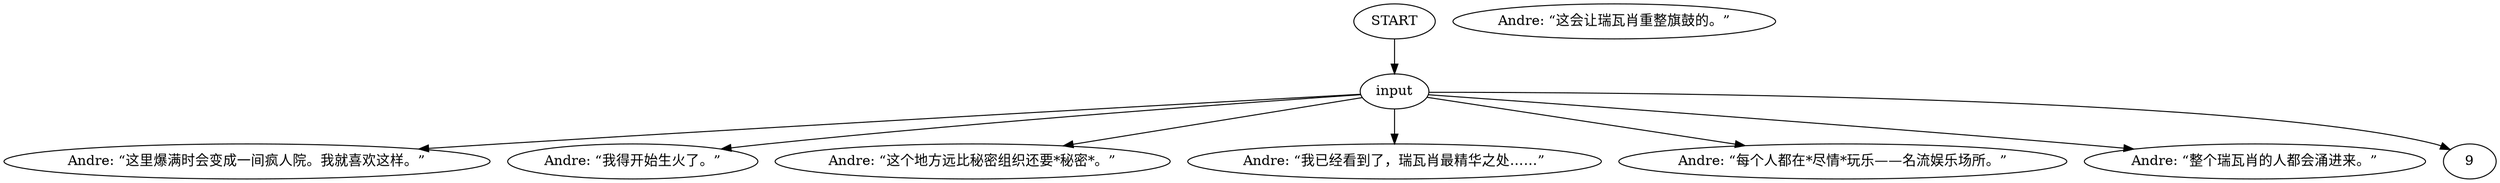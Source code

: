 # ICE / ANDRE barks
# Things Noid says inside the church.
# ==================================================
digraph G {
	  0 [label="START"];
	  1 [label="input"];
	  2 [label="Andre: “这会让瑞瓦肖重整旗鼓的。”"];
	  3 [label="Andre: “这里爆满时会变成一间疯人院。我就喜欢这样。”"];
	  4 [label="Andre: “我得开始生火了。”"];
	  5 [label="Andre: “这个地方远比秘密组织还要*秘密*。”"];
	  6 [label="Andre: “我已经看到了，瑞瓦肖最精华之处……”"];
	  7 [label="Andre: “每个人都在*尽情*玩乐——名流娱乐场所。”"];
	  8 [label="Andre: “整个瑞瓦肖的人都会涌进来。”"];
	  0 -> 1
	  1 -> 3
	  1 -> 4
	  1 -> 5
	  1 -> 6
	  1 -> 7
	  1 -> 8
	  1 -> 9
}

